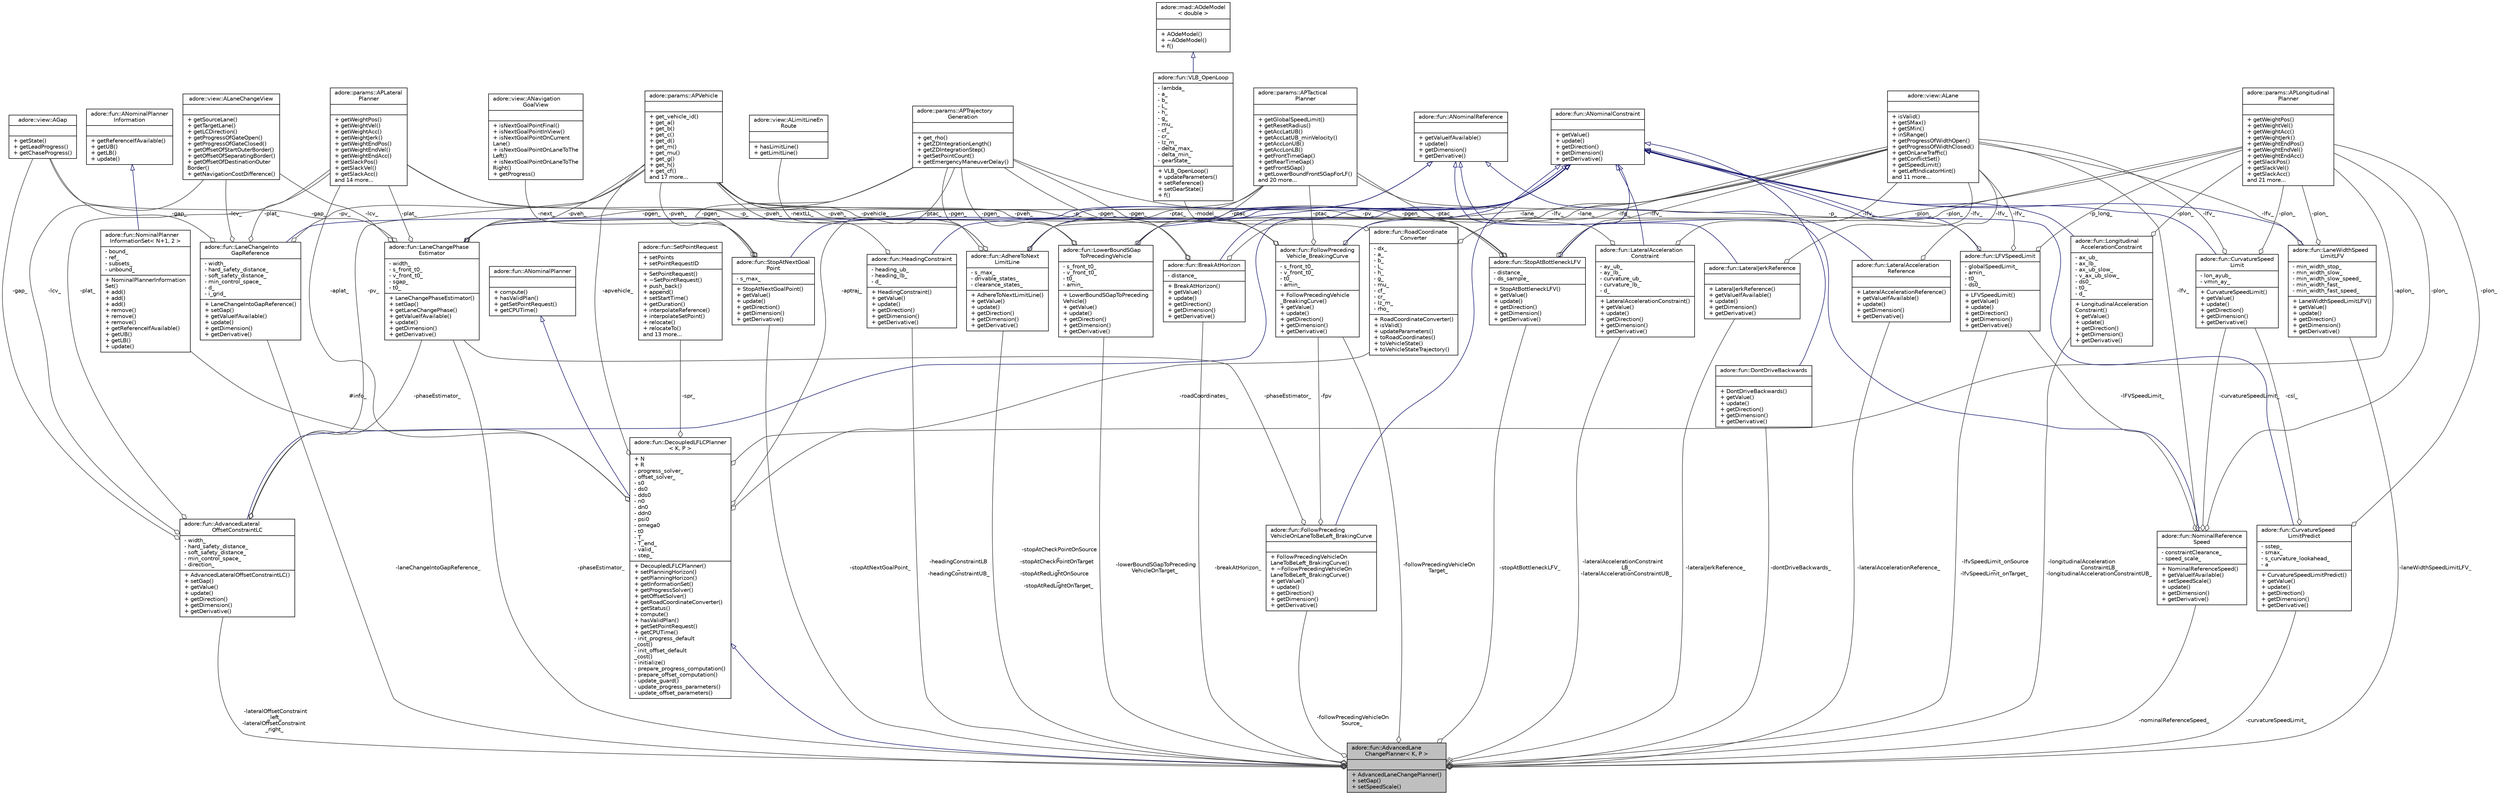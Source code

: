 digraph "adore::fun::AdvancedLaneChangePlanner&lt; K, P &gt;"
{
 // LATEX_PDF_SIZE
  edge [fontname="Helvetica",fontsize="10",labelfontname="Helvetica",labelfontsize="10"];
  node [fontname="Helvetica",fontsize="10",shape=record];
  Node1 [label="{adore::fun::AdvancedLane\lChangePlanner\< K, P \>\n||+ AdvancedLaneChangePlanner()\l+ setGap()\l+ setSpeedScale()\l}",height=0.2,width=0.4,color="black", fillcolor="grey75", style="filled", fontcolor="black",tooltip=" "];
  Node2 -> Node1 [dir="back",color="midnightblue",fontsize="10",style="solid",arrowtail="onormal",fontname="Helvetica"];
  Node2 [label="{adore::fun::DecoupledLFLCPlanner\l\< K, P \>\n|+ N\l+ R\l- progress_solver_\l- offset_solver_\l- s0\l- ds0\l- dds0\l- n0\l- dn0\l- ddn0\l- psi0\l- omega0\l- t0\l- T_\l- T_end_\l- valid_\l- step_\l|+ DecoupledLFLCPlanner()\l+ setPlanningHorizon()\l+ getPlanningHorizon()\l+ getInformationSet()\l+ getProgressSolver()\l+ getOffsetSolver()\l+ getRoadCoordinateConverter()\l+ getStatus()\l+ compute()\l+ hasValidPlan()\l+ getSetPointRequest()\l+ getCPUTime()\l- init_progress_default\l_cost()\l- init_offset_default\l_cost()\l- initialize()\l- prepare_progress_computation()\l- prepare_offset_computation()\l- update_guard()\l- update_progress_parameters()\l- update_offset_parameters()\l}",height=0.2,width=0.4,color="black", fillcolor="white", style="filled",URL="$classadore_1_1fun_1_1DecoupledLFLCPlanner.html",tooltip=" "];
  Node3 -> Node2 [dir="back",color="midnightblue",fontsize="10",style="solid",arrowtail="onormal",fontname="Helvetica"];
  Node3 [label="{adore::fun::ANominalPlanner\n||+ compute()\l+ hasValidPlan()\l+ getSetPointRequest()\l+ getCPUTime()\l}",height=0.2,width=0.4,color="black", fillcolor="white", style="filled",URL="$classadore_1_1fun_1_1ANominalPlanner.html",tooltip=" "];
  Node4 -> Node2 [color="grey25",fontsize="10",style="solid",label=" -aptraj_" ,arrowhead="odiamond",fontname="Helvetica"];
  Node4 [label="{adore::params::APTrajectory\lGeneration\n||+ get_rho()\l+ getZDIntegrationLength()\l+ getZDIntegrationStep()\l+ getSetPointCount()\l+ getEmergencyManeuverDelay()\l}",height=0.2,width=0.4,color="black", fillcolor="white", style="filled",URL="$classadore_1_1params_1_1APTrajectoryGeneration.html",tooltip="abstract class containing parameters to configure the behaviour of trajectory generation"];
  Node5 -> Node2 [color="grey25",fontsize="10",style="solid",label=" -apvehicle_" ,arrowhead="odiamond",fontname="Helvetica"];
  Node5 [label="{adore::params::APVehicle\n||+ get_vehicle_id()\l+ get_a()\l+ get_b()\l+ get_c()\l+ get_d()\l+ get_m()\l+ get_mu()\l+ get_g()\l+ get_h()\l+ get_cf()\land 17 more...\l}",height=0.2,width=0.4,color="black", fillcolor="white", style="filled",URL="$classadore_1_1params_1_1APVehicle.html",tooltip="abstract class for vehicle configuration related paremeters"];
  Node6 -> Node2 [color="grey25",fontsize="10",style="solid",label=" -roadCoordinates_" ,arrowhead="odiamond",fontname="Helvetica"];
  Node6 [label="{adore::fun::RoadCoordinate\lConverter\n|- dx_\l- a_\l- b_\l- L_\l- h_\l- g_\l- mu_\l- cf_\l- cr_\l- Iz_m_\l- rho_\l|+ RoadCoordinateConverter()\l+ isValid()\l+ updateParameters()\l+ toRoadCoordinates()\l+ toVehicleState()\l+ toVehicleStateTrajectory()\l}",height=0.2,width=0.4,color="black", fillcolor="white", style="filled",URL="$classadore_1_1fun_1_1RoadCoordinateConverter.html",tooltip=" "];
  Node7 -> Node6 [color="grey25",fontsize="10",style="solid",label=" -model_" ,arrowhead="odiamond",fontname="Helvetica"];
  Node7 [label="{adore::fun::VLB_OpenLoop\n|- lambda_\l- a_\l- b_\l- L_\l- h_\l- g_\l- mu_\l- cf_\l- cr_\l- Iz_m_\l- delta_max_\l- delta_min_\l- gearState_\l|+ VLB_OpenLoop()\l+ updateParameters()\l+ setReference()\l+ setGearState()\l+ f()\l}",height=0.2,width=0.4,color="black", fillcolor="white", style="filled",URL="$classadore_1_1fun_1_1VLB__OpenLoop.html",tooltip=" "];
  Node8 -> Node7 [dir="back",color="midnightblue",fontsize="10",style="solid",arrowtail="onormal",fontname="Helvetica"];
  Node8 [label="{adore::mad::AOdeModel\l\< double \>\n||+ AOdeModel()\l+ ~AOdeModel()\l+ f()\l}",height=0.2,width=0.4,color="black", fillcolor="white", style="filled",URL="$classadore_1_1mad_1_1AOdeModel.html",tooltip=" "];
  Node9 -> Node6 [color="grey25",fontsize="10",style="solid",label=" -lfg_" ,arrowhead="odiamond",fontname="Helvetica"];
  Node9 [label="{adore::view::ALane\n||+ isValid()\l+ getSMax()\l+ getSMin()\l+ inSRange()\l+ getProgressOfWidthOpen()\l+ getProgressOfWidthClosed()\l+ getOnLaneTraffic()\l+ getConflictSet()\l+ getSpeedLimit()\l+ getLeftIndicatorHint()\land 11 more...\l}",height=0.2,width=0.4,color="black", fillcolor="white", style="filled",URL="$classadore_1_1view_1_1ALane.html",tooltip=" "];
  Node10 -> Node2 [color="grey25",fontsize="10",style="solid",label=" -spr_" ,arrowhead="odiamond",fontname="Helvetica"];
  Node10 [label="{adore::fun::SetPointRequest\n|+ setPoints\l+ setPointRequestID\l|+ SetPointRequest()\l+ ~SetPointRequest()\l+ push_back()\l+ append()\l+ setStartTime()\l+ getDuration()\l+ interpolateReference()\l+ interpolateSetPoint()\l+ relocate()\l+ relocateTo()\land 13 more...\l}",height=0.2,width=0.4,color="black", fillcolor="white", style="filled",URL="$classadore_1_1fun_1_1SetPointRequest.html",tooltip=" "];
  Node11 -> Node2 [color="grey25",fontsize="10",style="solid",label=" -aplat_" ,arrowhead="odiamond",fontname="Helvetica"];
  Node11 [label="{adore::params::APLateral\lPlanner\n||+ getWeightPos()\l+ getWeightVel()\l+ getWeightAcc()\l+ getWeightJerk()\l+ getWeightEndPos()\l+ getWeightEndVel()\l+ getWeightEndAcc()\l+ getSlackPos()\l+ getSlackVel()\l+ getSlackAcc()\land 14 more...\l}",height=0.2,width=0.4,color="black", fillcolor="white", style="filled",URL="$classadore_1_1params_1_1APLateralPlanner.html",tooltip="abstract class containing parameters related to configuring the lateral planner"];
  Node12 -> Node2 [color="grey25",fontsize="10",style="solid",label=" #info_" ,arrowhead="odiamond",fontname="Helvetica"];
  Node12 [label="{adore::fun::NominalPlanner\lInformationSet\< N+1, 2 \>\n|- bound_\l- ref_\l- subsets_\l- unbound_\l|+ NominalPlannerInformation\lSet()\l+ add()\l+ add()\l+ add()\l+ remove()\l+ remove()\l+ remove()\l+ getReferenceIfAvailable()\l+ getUB()\l+ getLB()\l+ update()\l}",height=0.2,width=0.4,color="black", fillcolor="white", style="filled",URL="$classadore_1_1fun_1_1NominalPlannerInformationSet.html",tooltip=" "];
  Node13 -> Node12 [dir="back",color="midnightblue",fontsize="10",style="solid",arrowtail="onormal",fontname="Helvetica"];
  Node13 [label="{adore::fun::ANominalPlanner\lInformation\n||+ getReferenceIfAvailable()\l+ getUB()\l+ getLB()\l+ update()\l}",height=0.2,width=0.4,color="black", fillcolor="white", style="filled",URL="$classadore_1_1fun_1_1ANominalPlannerInformation.html",tooltip=" "];
  Node14 -> Node2 [color="grey25",fontsize="10",style="solid",label=" -aplon_" ,arrowhead="odiamond",fontname="Helvetica"];
  Node14 [label="{adore::params::APLongitudinal\lPlanner\n||+ getWeightPos()\l+ getWeightVel()\l+ getWeightAcc()\l+ getWeightJerk()\l+ getWeightEndPos()\l+ getWeightEndVel()\l+ getWeightEndAcc()\l+ getSlackPos()\l+ getSlackVel()\l+ getSlackAcc()\land 21 more...\l}",height=0.2,width=0.4,color="black", fillcolor="white", style="filled",URL="$classadore_1_1params_1_1APLongitudinalPlanner.html",tooltip="abstract class containing parameters related to configuring the longitudinal planner"];
  Node15 -> Node1 [color="grey25",fontsize="10",style="solid",label=" -lateralOffsetConstraint\l_left_\n-lateralOffsetConstraint\l_right_" ,arrowhead="odiamond",fontname="Helvetica"];
  Node15 [label="{adore::fun::AdvancedLateral\lOffsetConstraintLC\n|- width_\l- hard_safety_distance_\l- soft_safety_distance_\l- min_control_space_\l- direction_\l|+ AdvancedLateralOffsetConstraintLC()\l+ setGap()\l+ getValue()\l+ update()\l+ getDirection()\l+ getDimension()\l+ getDerivative()\l}",height=0.2,width=0.4,color="black", fillcolor="white", style="filled",URL="$classadore_1_1fun_1_1AdvancedLateralOffsetConstraintLC.html",tooltip=" "];
  Node16 -> Node15 [dir="back",color="midnightblue",fontsize="10",style="solid",arrowtail="onormal",fontname="Helvetica"];
  Node16 [label="{adore::fun::ANominalConstraint\n||+ getValue()\l+ update()\l+ getDirection()\l+ getDimension()\l+ getDerivative()\l}",height=0.2,width=0.4,color="black", fillcolor="white", style="filled",URL="$classadore_1_1fun_1_1ANominalConstraint.html",tooltip=" "];
  Node17 -> Node15 [color="grey25",fontsize="10",style="solid",label=" -phaseEstimator_" ,arrowhead="odiamond",fontname="Helvetica"];
  Node17 [label="{adore::fun::LaneChangePhase\lEstimator\n|- width_\l- s_front_t0_\l- v_front_t0_\l- sgap_\l- t0_\l|+ LaneChangePhaseEstimator()\l+ setGap()\l+ getLaneChangePhase()\l+ getValueIfAvailable()\l+ update()\l+ getDimension()\l+ getDerivative()\l}",height=0.2,width=0.4,color="black", fillcolor="white", style="filled",URL="$classadore_1_1fun_1_1LaneChangePhaseEstimator.html",tooltip=" "];
  Node18 -> Node17 [dir="back",color="midnightblue",fontsize="10",style="solid",arrowtail="onormal",fontname="Helvetica"];
  Node18 [label="{adore::fun::ANominalReference\n||+ getValueIfAvailable()\l+ update()\l+ getDimension()\l+ getDerivative()\l}",height=0.2,width=0.4,color="black", fillcolor="white", style="filled",URL="$classadore_1_1fun_1_1ANominalReference.html",tooltip=" "];
  Node4 -> Node17 [color="grey25",fontsize="10",style="solid",label=" -pgen_" ,arrowhead="odiamond",fontname="Helvetica"];
  Node19 -> Node17 [color="grey25",fontsize="10",style="solid",label=" -lcv_" ,arrowhead="odiamond",fontname="Helvetica"];
  Node19 [label="{adore::view::ALaneChangeView\n||+ getSourceLane()\l+ getTargetLane()\l+ getLCDirection()\l+ getProgressOfGateOpen()\l+ getProgressOfGateClosed()\l+ getOffsetOfStartOuterBorder()\l+ getOffsetOfSeparatingBorder()\l+ getOffsetOfDestinationOuter\lBorder()\l+ getNavigationCostDifference()\l}",height=0.2,width=0.4,color="black", fillcolor="white", style="filled",URL="$classadore_1_1view_1_1ALaneChangeView.html",tooltip=" "];
  Node5 -> Node17 [color="grey25",fontsize="10",style="solid",label=" -pveh_" ,arrowhead="odiamond",fontname="Helvetica"];
  Node20 -> Node17 [color="grey25",fontsize="10",style="solid",label=" -ptac_" ,arrowhead="odiamond",fontname="Helvetica"];
  Node20 [label="{adore::params::APTactical\lPlanner\n||+ getGlobalSpeedLimit()\l+ getResetRadius()\l+ getAccLatUB()\l+ getAccLatUB_minVelocity()\l+ getAccLonUB()\l+ getAccLonLB()\l+ getFrontTimeGap()\l+ getRearTimeGap()\l+ getFrontSGap()\l+ getLowerBoundFrontSGapForLF()\land 20 more...\l}",height=0.2,width=0.4,color="black", fillcolor="white", style="filled",URL="$classadore_1_1params_1_1APTacticalPlanner.html",tooltip="abstract classs containing parameters to configure aspects and constraints of the tactical planner"];
  Node11 -> Node17 [color="grey25",fontsize="10",style="solid",label=" -plat_" ,arrowhead="odiamond",fontname="Helvetica"];
  Node21 -> Node17 [color="grey25",fontsize="10",style="solid",label=" -gap_" ,arrowhead="odiamond",fontname="Helvetica"];
  Node21 [label="{adore::view::AGap\n||+ getState()\l+ getLeadProgress()\l+ getChaseProgress()\l}",height=0.2,width=0.4,color="black", fillcolor="white", style="filled",URL="$classadore_1_1view_1_1AGap.html",tooltip="defines a gap in traffic, into which a merge may be planned"];
  Node19 -> Node15 [color="grey25",fontsize="10",style="solid",label=" -lcv_" ,arrowhead="odiamond",fontname="Helvetica"];
  Node5 -> Node15 [color="grey25",fontsize="10",style="solid",label=" -pv_" ,arrowhead="odiamond",fontname="Helvetica"];
  Node11 -> Node15 [color="grey25",fontsize="10",style="solid",label=" -plat_" ,arrowhead="odiamond",fontname="Helvetica"];
  Node21 -> Node15 [color="grey25",fontsize="10",style="solid",label=" -gap_" ,arrowhead="odiamond",fontname="Helvetica"];
  Node22 -> Node1 [color="grey25",fontsize="10",style="solid",label=" -headingConstraintLB\l_\n-headingConstraintUB_" ,arrowhead="odiamond",fontname="Helvetica"];
  Node22 [label="{adore::fun::HeadingConstraint\n|- heading_ub_\l- heading_lb_\l- d_\l|+ HeadingConstraint()\l+ getValue()\l+ update()\l+ getDirection()\l+ getDimension()\l+ getDerivative()\l}",height=0.2,width=0.4,color="black", fillcolor="white", style="filled",URL="$classadore_1_1fun_1_1HeadingConstraint.html",tooltip=" "];
  Node16 -> Node22 [dir="back",color="midnightblue",fontsize="10",style="solid",arrowtail="onormal",fontname="Helvetica"];
  Node11 -> Node22 [color="grey25",fontsize="10",style="solid",label=" -p_" ,arrowhead="odiamond",fontname="Helvetica"];
  Node23 -> Node1 [color="grey25",fontsize="10",style="solid",label=" -laneChangeIntoGapReference_" ,arrowhead="odiamond",fontname="Helvetica"];
  Node23 [label="{adore::fun::LaneChangeInto\lGapReference\n|- width_\l- hard_safety_distance_\l- soft_safety_distance_\l- min_control_space_\l- d_\l- i_grid_\l|+ LaneChangeIntoGapReference()\l+ setGap()\l+ getValueIfAvailable()\l+ update()\l+ getDimension()\l+ getDerivative()\l}",height=0.2,width=0.4,color="black", fillcolor="white", style="filled",URL="$classadore_1_1fun_1_1LaneChangeIntoGapReference.html",tooltip=" "];
  Node18 -> Node23 [dir="back",color="midnightblue",fontsize="10",style="solid",arrowtail="onormal",fontname="Helvetica"];
  Node19 -> Node23 [color="grey25",fontsize="10",style="solid",label=" -lcv_" ,arrowhead="odiamond",fontname="Helvetica"];
  Node5 -> Node23 [color="grey25",fontsize="10",style="solid",label=" -pv_" ,arrowhead="odiamond",fontname="Helvetica"];
  Node11 -> Node23 [color="grey25",fontsize="10",style="solid",label=" -plat_" ,arrowhead="odiamond",fontname="Helvetica"];
  Node21 -> Node23 [color="grey25",fontsize="10",style="solid",label=" -gap_" ,arrowhead="odiamond",fontname="Helvetica"];
  Node17 -> Node1 [color="grey25",fontsize="10",style="solid",label=" -phaseEstimator_" ,arrowhead="odiamond",fontname="Helvetica"];
  Node24 -> Node1 [color="grey25",fontsize="10",style="solid",label=" -curvatureSpeedLimit_" ,arrowhead="odiamond",fontname="Helvetica"];
  Node24 [label="{adore::fun::CurvatureSpeed\lLimitPredict\n|- sstep_\l- smax_\l- s_curvature_lookahead_\l- a\l|+ CurvatureSpeedLimitPredict()\l+ getValue()\l+ update()\l+ getDirection()\l+ getDimension()\l+ getDerivative()\l}",height=0.2,width=0.4,color="black", fillcolor="white", style="filled",URL="$classadore_1_1fun_1_1CurvatureSpeedLimitPredict.html",tooltip=" "];
  Node16 -> Node24 [dir="back",color="midnightblue",fontsize="10",style="solid",arrowtail="onormal",fontname="Helvetica"];
  Node25 -> Node24 [color="grey25",fontsize="10",style="solid",label=" -csl_" ,arrowhead="odiamond",fontname="Helvetica"];
  Node25 [label="{adore::fun::CurvatureSpeed\lLimit\n|- lon_ayub_\l- vmin_ay_\l|+ CurvatureSpeedLimit()\l+ getValue()\l+ update()\l+ getDirection()\l+ getDimension()\l+ getDerivative()\l}",height=0.2,width=0.4,color="black", fillcolor="white", style="filled",URL="$classadore_1_1fun_1_1CurvatureSpeedLimit.html",tooltip=" "];
  Node16 -> Node25 [dir="back",color="midnightblue",fontsize="10",style="solid",arrowtail="onormal",fontname="Helvetica"];
  Node9 -> Node25 [color="grey25",fontsize="10",style="solid",label=" -lfv_" ,arrowhead="odiamond",fontname="Helvetica"];
  Node14 -> Node25 [color="grey25",fontsize="10",style="solid",label=" -plon_" ,arrowhead="odiamond",fontname="Helvetica"];
  Node14 -> Node24 [color="grey25",fontsize="10",style="solid",label=" -plon_" ,arrowhead="odiamond",fontname="Helvetica"];
  Node26 -> Node1 [color="grey25",fontsize="10",style="solid",label=" -lowerBoundSGapToPreceding\lVehicleOnTarget_" ,arrowhead="odiamond",fontname="Helvetica"];
  Node26 [label="{adore::fun::LowerBoundSGap\lToPrecedingVehicle\n|- s_front_t0_\l- v_front_t0_\l- t0_\l- amin_\l|+ LowerBoundSGapToPreceding\lVehicle()\l+ getValue()\l+ update()\l+ getDirection()\l+ getDimension()\l+ getDerivative()\l}",height=0.2,width=0.4,color="black", fillcolor="white", style="filled",URL="$classadore_1_1fun_1_1LowerBoundSGapToPrecedingVehicle.html",tooltip=" "];
  Node16 -> Node26 [dir="back",color="midnightblue",fontsize="10",style="solid",arrowtail="onormal",fontname="Helvetica"];
  Node4 -> Node26 [color="grey25",fontsize="10",style="solid",label=" -pgen_" ,arrowhead="odiamond",fontname="Helvetica"];
  Node5 -> Node26 [color="grey25",fontsize="10",style="solid",label=" -pveh_" ,arrowhead="odiamond",fontname="Helvetica"];
  Node9 -> Node26 [color="grey25",fontsize="10",style="solid",label=" -lane_" ,arrowhead="odiamond",fontname="Helvetica"];
  Node20 -> Node26 [color="grey25",fontsize="10",style="solid",label=" -ptac_" ,arrowhead="odiamond",fontname="Helvetica"];
  Node27 -> Node1 [color="grey25",fontsize="10",style="solid",label=" -dontDriveBackwards_" ,arrowhead="odiamond",fontname="Helvetica"];
  Node27 [label="{adore::fun::DontDriveBackwards\n||+ DontDriveBackwards()\l+ getValue()\l+ update()\l+ getDirection()\l+ getDimension()\l+ getDerivative()\l}",height=0.2,width=0.4,color="black", fillcolor="white", style="filled",URL="$classadore_1_1fun_1_1DontDriveBackwards.html",tooltip=" "];
  Node16 -> Node27 [dir="back",color="midnightblue",fontsize="10",style="solid",arrowtail="onormal",fontname="Helvetica"];
  Node28 -> Node1 [color="grey25",fontsize="10",style="solid",label=" -lateralJerkReference_" ,arrowhead="odiamond",fontname="Helvetica"];
  Node28 [label="{adore::fun::LateralJerkReference\n||+ LateralJerkReference()\l+ getValueIfAvailable()\l+ update()\l+ getDimension()\l+ getDerivative()\l}",height=0.2,width=0.4,color="black", fillcolor="white", style="filled",URL="$classadore_1_1fun_1_1LateralJerkReference.html",tooltip=" "];
  Node18 -> Node28 [dir="back",color="midnightblue",fontsize="10",style="solid",arrowtail="onormal",fontname="Helvetica"];
  Node9 -> Node28 [color="grey25",fontsize="10",style="solid",label=" -lfv_" ,arrowhead="odiamond",fontname="Helvetica"];
  Node29 -> Node1 [color="grey25",fontsize="10",style="solid",label=" -stopAtNextGoalPoint_" ,arrowhead="odiamond",fontname="Helvetica"];
  Node29 [label="{adore::fun::StopAtNextGoal\lPoint\n|- s_max_\l|+ StopAtNextGoalPoint()\l+ getValue()\l+ update()\l+ getDirection()\l+ getDimension()\l+ getDerivative()\l}",height=0.2,width=0.4,color="black", fillcolor="white", style="filled",URL="$classadore_1_1fun_1_1StopAtNextGoalPoint.html",tooltip=" "];
  Node16 -> Node29 [dir="back",color="midnightblue",fontsize="10",style="solid",arrowtail="onormal",fontname="Helvetica"];
  Node4 -> Node29 [color="grey25",fontsize="10",style="solid",label=" -pgen_" ,arrowhead="odiamond",fontname="Helvetica"];
  Node5 -> Node29 [color="grey25",fontsize="10",style="solid",label=" -pveh_" ,arrowhead="odiamond",fontname="Helvetica"];
  Node30 -> Node29 [color="grey25",fontsize="10",style="solid",label=" -next_" ,arrowhead="odiamond",fontname="Helvetica"];
  Node30 [label="{adore::view::ANavigation\lGoalView\n||+ isNextGoalPointFinal()\l+ isNextGoalPointInView()\l+ isNextGoalPointOnCurrent\lLane()\l+ isNextGoalPointOnLaneToThe\lLeft()\l+ isNextGoalPointOnLaneToThe\lRight()\l+ getProgress()\l}",height=0.2,width=0.4,color="black", fillcolor="white", style="filled",URL="$classadore_1_1view_1_1ANavigationGoalView.html",tooltip=" "];
  Node31 -> Node1 [color="grey25",fontsize="10",style="solid",label=" -lateralAccelerationReference_" ,arrowhead="odiamond",fontname="Helvetica"];
  Node31 [label="{adore::fun::LateralAcceleration\lReference\n||+ LateralAccelerationReference()\l+ getValueIfAvailable()\l+ update()\l+ getDimension()\l+ getDerivative()\l}",height=0.2,width=0.4,color="black", fillcolor="white", style="filled",URL="$classadore_1_1fun_1_1LateralAccelerationReference.html",tooltip=" "];
  Node18 -> Node31 [dir="back",color="midnightblue",fontsize="10",style="solid",arrowtail="onormal",fontname="Helvetica"];
  Node9 -> Node31 [color="grey25",fontsize="10",style="solid",label=" -lfv_" ,arrowhead="odiamond",fontname="Helvetica"];
  Node32 -> Node1 [color="grey25",fontsize="10",style="solid",label=" -longitudinalAcceleration\lConstraintLB_\n-longitudinalAccelerationConstraintUB_" ,arrowhead="odiamond",fontname="Helvetica"];
  Node32 [label="{adore::fun::Longitudinal\lAccelerationConstraint\n|- ax_ub_\l- ax_lb_\l- ax_ub_slow_\l- v_ax_ub_slow_\l- ds0_\l- t0_\l- d_\l|+ LongitudinalAcceleration\lConstraint()\l+ getValue()\l+ update()\l+ getDirection()\l+ getDimension()\l+ getDerivative()\l}",height=0.2,width=0.4,color="black", fillcolor="white", style="filled",URL="$classadore_1_1fun_1_1LongitudinalAccelerationConstraint.html",tooltip=" "];
  Node16 -> Node32 [dir="back",color="midnightblue",fontsize="10",style="solid",arrowtail="onormal",fontname="Helvetica"];
  Node14 -> Node32 [color="grey25",fontsize="10",style="solid",label=" -plon_" ,arrowhead="odiamond",fontname="Helvetica"];
  Node33 -> Node1 [color="grey25",fontsize="10",style="solid",label=" -stopAtCheckPointOnSource\l_\n-stopAtCheckPointOnTarget\l_\n-stopAtRedLightOnSource\l_\n-stopAtRedLightOnTarget_" ,arrowhead="odiamond",fontname="Helvetica"];
  Node33 [label="{adore::fun::AdhereToNext\lLimitLine\n|- s_max_\l- drivable_states_\l- clearance_states_\l|+ AdhereToNextLimitLine()\l+ getValue()\l+ update()\l+ getDirection()\l+ getDimension()\l+ getDerivative()\l}",height=0.2,width=0.4,color="black", fillcolor="white", style="filled",URL="$classadore_1_1fun_1_1AdhereToNextLimitLine.html",tooltip=" "];
  Node16 -> Node33 [dir="back",color="midnightblue",fontsize="10",style="solid",arrowtail="onormal",fontname="Helvetica"];
  Node4 -> Node33 [color="grey25",fontsize="10",style="solid",label=" -pgen_" ,arrowhead="odiamond",fontname="Helvetica"];
  Node5 -> Node33 [color="grey25",fontsize="10",style="solid",label=" -pveh_" ,arrowhead="odiamond",fontname="Helvetica"];
  Node20 -> Node33 [color="grey25",fontsize="10",style="solid",label=" -ptac_" ,arrowhead="odiamond",fontname="Helvetica"];
  Node34 -> Node33 [color="grey25",fontsize="10",style="solid",label=" -nextLL_" ,arrowhead="odiamond",fontname="Helvetica"];
  Node34 [label="{adore::view::ALimitLineEn\lRoute\n||+ hasLimitLine()\l+ getLimitLine()\l}",height=0.2,width=0.4,color="black", fillcolor="white", style="filled",URL="$classadore_1_1view_1_1ALimitLineEnRoute.html",tooltip=" "];
  Node14 -> Node33 [color="grey25",fontsize="10",style="solid",label=" -plon_" ,arrowhead="odiamond",fontname="Helvetica"];
  Node35 -> Node1 [color="grey25",fontsize="10",style="solid",label=" -followPrecedingVehicleOn\lTarget_" ,arrowhead="odiamond",fontname="Helvetica"];
  Node35 [label="{adore::fun::FollowPreceding\lVehicle_BreakingCurve\n|- s_front_t0_\l- v_front_t0_\l- t0_\l- amin_\l|+ FollowPrecedingVehicle\l_BreakingCurve()\l+ getValue()\l+ update()\l+ getDirection()\l+ getDimension()\l+ getDerivative()\l}",height=0.2,width=0.4,color="black", fillcolor="white", style="filled",URL="$classadore_1_1fun_1_1FollowPrecedingVehicle__BreakingCurve.html",tooltip=" "];
  Node16 -> Node35 [dir="back",color="midnightblue",fontsize="10",style="solid",arrowtail="onormal",fontname="Helvetica"];
  Node4 -> Node35 [color="grey25",fontsize="10",style="solid",label=" -pgen_" ,arrowhead="odiamond",fontname="Helvetica"];
  Node5 -> Node35 [color="grey25",fontsize="10",style="solid",label=" -pveh_" ,arrowhead="odiamond",fontname="Helvetica"];
  Node9 -> Node35 [color="grey25",fontsize="10",style="solid",label=" -lane_" ,arrowhead="odiamond",fontname="Helvetica"];
  Node20 -> Node35 [color="grey25",fontsize="10",style="solid",label=" -ptac_" ,arrowhead="odiamond",fontname="Helvetica"];
  Node36 -> Node1 [color="grey25",fontsize="10",style="solid",label=" -followPrecedingVehicleOn\lSource_" ,arrowhead="odiamond",fontname="Helvetica"];
  Node36 [label="{adore::fun::FollowPreceding\lVehicleOnLaneToBeLeft_BrakingCurve\n||+ FollowPrecedingVehicleOn\lLaneToBeLeft_BrakingCurve()\l+ ~FollowPrecedingVehicleOn\lLaneToBeLeft_BrakingCurve()\l+ getValue()\l+ update()\l+ getDirection()\l+ getDimension()\l+ getDerivative()\l}",height=0.2,width=0.4,color="black", fillcolor="white", style="filled",URL="$classadore_1_1fun_1_1FollowPrecedingVehicleOnLaneToBeLeft__BrakingCurve.html",tooltip=" "];
  Node16 -> Node36 [dir="back",color="midnightblue",fontsize="10",style="solid",arrowtail="onormal",fontname="Helvetica"];
  Node17 -> Node36 [color="grey25",fontsize="10",style="solid",label=" -phaseEstimator_" ,arrowhead="odiamond",fontname="Helvetica"];
  Node35 -> Node36 [color="grey25",fontsize="10",style="solid",label=" -fpv" ,arrowhead="odiamond",fontname="Helvetica"];
  Node37 -> Node1 [color="grey25",fontsize="10",style="solid",label=" -laneWidthSpeedLimitLFV_" ,arrowhead="odiamond",fontname="Helvetica"];
  Node37 [label="{adore::fun::LaneWidthSpeed\lLimitLFV\n|- min_width_stop_\l- min_width_slow_\l- min_width_slow_speed_\l- min_width_fast_\l- min_width_fast_speed_\l|+ LaneWidthSpeedLimitLFV()\l+ getValue()\l+ update()\l+ getDirection()\l+ getDimension()\l+ getDerivative()\l}",height=0.2,width=0.4,color="black", fillcolor="white", style="filled",URL="$classadore_1_1fun_1_1LaneWidthSpeedLimitLFV.html",tooltip=" "];
  Node16 -> Node37 [dir="back",color="midnightblue",fontsize="10",style="solid",arrowtail="onormal",fontname="Helvetica"];
  Node9 -> Node37 [color="grey25",fontsize="10",style="solid",label=" -lfv_" ,arrowhead="odiamond",fontname="Helvetica"];
  Node14 -> Node37 [color="grey25",fontsize="10",style="solid",label=" -plon_" ,arrowhead="odiamond",fontname="Helvetica"];
  Node38 -> Node1 [color="grey25",fontsize="10",style="solid",label=" -lateralAccelerationConstraint\lLB_\n-lateralAccelerationConstraintUB_" ,arrowhead="odiamond",fontname="Helvetica"];
  Node38 [label="{adore::fun::LateralAcceleration\lConstraint\n|- ay_ub_\l- ay_lb_\l- curvature_ub_\l- curvature_lb_\l- d_\l|+ LateralAccelerationConstraint()\l+ getValue()\l+ update()\l+ getDirection()\l+ getDimension()\l+ getDerivative()\l}",height=0.2,width=0.4,color="black", fillcolor="white", style="filled",URL="$classadore_1_1fun_1_1LateralAccelerationConstraint.html",tooltip=" "];
  Node16 -> Node38 [dir="back",color="midnightblue",fontsize="10",style="solid",arrowtail="onormal",fontname="Helvetica"];
  Node9 -> Node38 [color="grey25",fontsize="10",style="solid",label=" -lfv_" ,arrowhead="odiamond",fontname="Helvetica"];
  Node11 -> Node38 [color="grey25",fontsize="10",style="solid",label=" -p_" ,arrowhead="odiamond",fontname="Helvetica"];
  Node39 -> Node1 [color="grey25",fontsize="10",style="solid",label=" -lfvSpeedLimit_onSource\l_\n-lfvSpeedLimit_onTarget_" ,arrowhead="odiamond",fontname="Helvetica"];
  Node39 [label="{adore::fun::LFVSpeedLimit\n|- globalSpeedLimit_\l- amin_\l- t0_\l- ds0_\l|+ LFVSpeedLimit()\l+ getValue()\l+ update()\l+ getDirection()\l+ getDimension()\l+ getDerivative()\l}",height=0.2,width=0.4,color="black", fillcolor="white", style="filled",URL="$classadore_1_1fun_1_1LFVSpeedLimit.html",tooltip=" "];
  Node16 -> Node39 [dir="back",color="midnightblue",fontsize="10",style="solid",arrowtail="onormal",fontname="Helvetica"];
  Node9 -> Node39 [color="grey25",fontsize="10",style="solid",label=" -lfv_" ,arrowhead="odiamond",fontname="Helvetica"];
  Node20 -> Node39 [color="grey25",fontsize="10",style="solid",label=" -p_" ,arrowhead="odiamond",fontname="Helvetica"];
  Node14 -> Node39 [color="grey25",fontsize="10",style="solid",label=" -p_long_" ,arrowhead="odiamond",fontname="Helvetica"];
  Node40 -> Node1 [color="grey25",fontsize="10",style="solid",label=" -stopAtBottleneckLFV_" ,arrowhead="odiamond",fontname="Helvetica"];
  Node40 [label="{adore::fun::StopAtBottleneckLFV\n|- distance_\l- ds_sample_\l|+ StopAtBottleneckLFV()\l+ getValue()\l+ update()\l+ getDirection()\l+ getDimension()\l+ getDerivative()\l}",height=0.2,width=0.4,color="black", fillcolor="white", style="filled",URL="$classadore_1_1fun_1_1StopAtBottleneckLFV.html",tooltip=" "];
  Node16 -> Node40 [dir="back",color="midnightblue",fontsize="10",style="solid",arrowtail="onormal",fontname="Helvetica"];
  Node4 -> Node40 [color="grey25",fontsize="10",style="solid",label=" -pgen_" ,arrowhead="odiamond",fontname="Helvetica"];
  Node5 -> Node40 [color="grey25",fontsize="10",style="solid",label=" -pv_" ,arrowhead="odiamond",fontname="Helvetica"];
  Node9 -> Node40 [color="grey25",fontsize="10",style="solid",label=" -lfv_" ,arrowhead="odiamond",fontname="Helvetica"];
  Node20 -> Node40 [color="grey25",fontsize="10",style="solid",label=" -ptac_" ,arrowhead="odiamond",fontname="Helvetica"];
  Node14 -> Node40 [color="grey25",fontsize="10",style="solid",label=" -plon_" ,arrowhead="odiamond",fontname="Helvetica"];
  Node41 -> Node1 [color="grey25",fontsize="10",style="solid",label=" -nominalReferenceSpeed_" ,arrowhead="odiamond",fontname="Helvetica"];
  Node41 [label="{adore::fun::NominalReference\lSpeed\n|- constraintClearance_\l- speed_scale_\l|+ NominalReferenceSpeed()\l+ getValueIfAvailable()\l+ setSpeedScale()\l+ update()\l+ getDimension()\l+ getDerivative()\l}",height=0.2,width=0.4,color="black", fillcolor="white", style="filled",URL="$classadore_1_1fun_1_1NominalReferenceSpeed.html",tooltip=" "];
  Node18 -> Node41 [dir="back",color="midnightblue",fontsize="10",style="solid",arrowtail="onormal",fontname="Helvetica"];
  Node9 -> Node41 [color="grey25",fontsize="10",style="solid",label=" -lfv_" ,arrowhead="odiamond",fontname="Helvetica"];
  Node25 -> Node41 [color="grey25",fontsize="10",style="solid",label=" -curvatureSpeedLimit_" ,arrowhead="odiamond",fontname="Helvetica"];
  Node14 -> Node41 [color="grey25",fontsize="10",style="solid",label=" -plon_" ,arrowhead="odiamond",fontname="Helvetica"];
  Node39 -> Node41 [color="grey25",fontsize="10",style="solid",label=" -lFVSpeedLimit_" ,arrowhead="odiamond",fontname="Helvetica"];
  Node42 -> Node1 [color="grey25",fontsize="10",style="solid",label=" -breakAtHorizon_" ,arrowhead="odiamond",fontname="Helvetica"];
  Node42 [label="{adore::fun::BreakAtHorizon\n|- distance_\l|+ BreakAtHorizon()\l+ getValue()\l+ update()\l+ getDirection()\l+ getDimension()\l+ getDerivative()\l}",height=0.2,width=0.4,color="black", fillcolor="white", style="filled",URL="$classadore_1_1fun_1_1BreakAtHorizon.html",tooltip=" "];
  Node16 -> Node42 [dir="back",color="midnightblue",fontsize="10",style="solid",arrowtail="onormal",fontname="Helvetica"];
  Node4 -> Node42 [color="grey25",fontsize="10",style="solid",label=" -pgen_" ,arrowhead="odiamond",fontname="Helvetica"];
  Node5 -> Node42 [color="grey25",fontsize="10",style="solid",label=" -pvehicle_" ,arrowhead="odiamond",fontname="Helvetica"];
  Node9 -> Node42 [color="grey25",fontsize="10",style="solid",label=" -lfv_" ,arrowhead="odiamond",fontname="Helvetica"];
}
